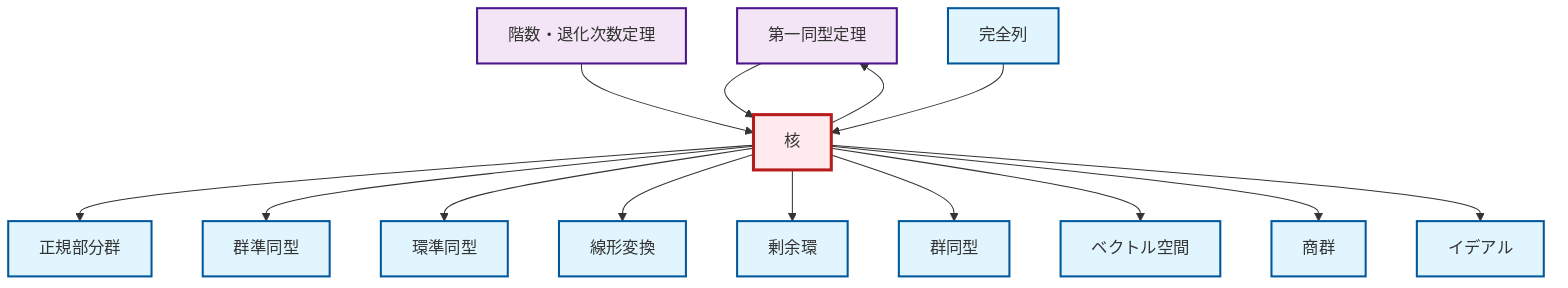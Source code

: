 graph TD
    classDef definition fill:#e1f5fe,stroke:#01579b,stroke-width:2px
    classDef theorem fill:#f3e5f5,stroke:#4a148c,stroke-width:2px
    classDef axiom fill:#fff3e0,stroke:#e65100,stroke-width:2px
    classDef example fill:#e8f5e9,stroke:#1b5e20,stroke-width:2px
    classDef current fill:#ffebee,stroke:#b71c1c,stroke-width:3px
    def-quotient-ring["剰余環"]:::definition
    def-homomorphism["群準同型"]:::definition
    def-linear-transformation["線形変換"]:::definition
    thm-first-isomorphism["第一同型定理"]:::theorem
    thm-rank-nullity["階数・退化次数定理"]:::theorem
    def-exact-sequence["完全列"]:::definition
    def-ring-homomorphism["環準同型"]:::definition
    def-vector-space["ベクトル空間"]:::definition
    def-ideal["イデアル"]:::definition
    def-quotient-group["商群"]:::definition
    def-normal-subgroup["正規部分群"]:::definition
    def-kernel["核"]:::definition
    def-isomorphism["群同型"]:::definition
    thm-rank-nullity --> def-kernel
    def-kernel --> def-normal-subgroup
    def-kernel --> def-homomorphism
    def-kernel --> def-ring-homomorphism
    def-kernel --> def-linear-transformation
    def-kernel --> def-quotient-ring
    def-kernel --> def-isomorphism
    thm-first-isomorphism --> def-kernel
    def-kernel --> def-vector-space
    def-exact-sequence --> def-kernel
    def-kernel --> thm-first-isomorphism
    def-kernel --> def-quotient-group
    def-kernel --> def-ideal
    class def-kernel current